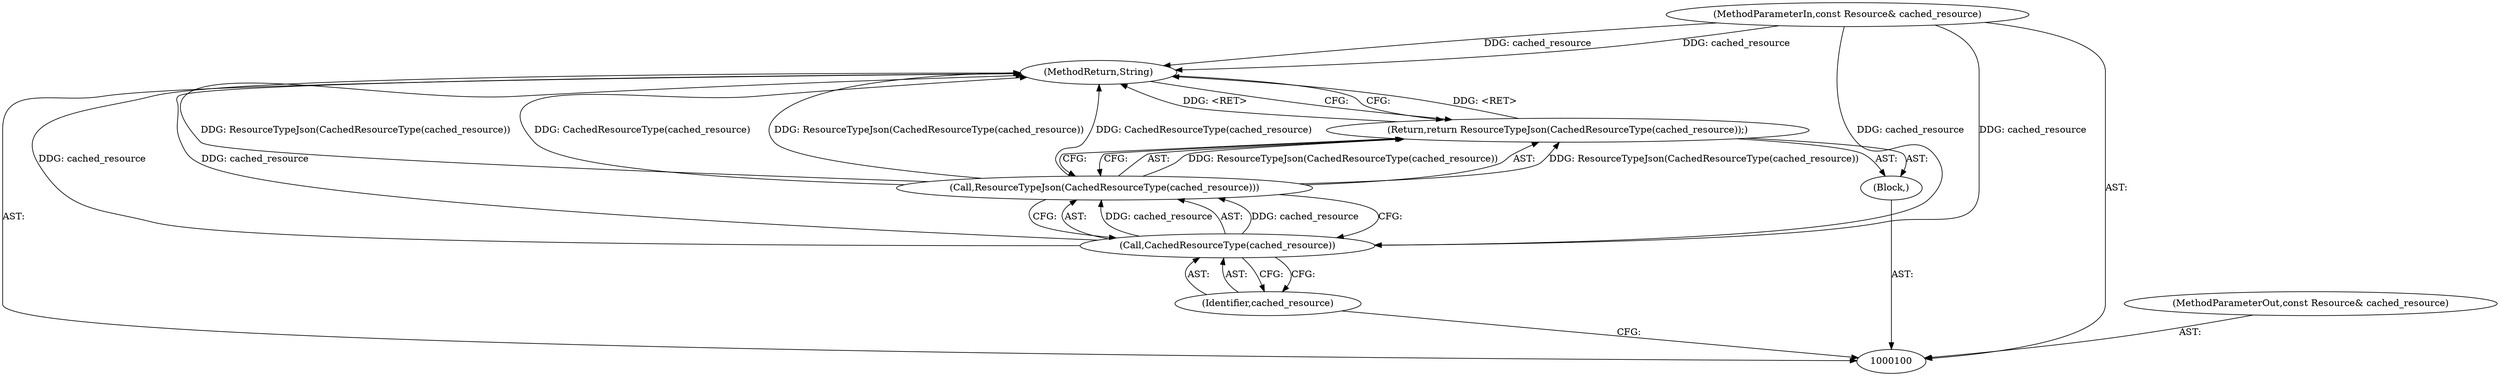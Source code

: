 digraph "1_Chrome_1c40f9042ae2d6ee7483d72998aabb5e73b2ff60_4" {
"1000107" [label="(MethodReturn,String)"];
"1000102" [label="(Block,)"];
"1000101" [label="(MethodParameterIn,const Resource& cached_resource)"];
"1000120" [label="(MethodParameterOut,const Resource& cached_resource)"];
"1000103" [label="(Return,return ResourceTypeJson(CachedResourceType(cached_resource));)"];
"1000105" [label="(Call,CachedResourceType(cached_resource))"];
"1000106" [label="(Identifier,cached_resource)"];
"1000104" [label="(Call,ResourceTypeJson(CachedResourceType(cached_resource)))"];
"1000107" -> "1000100"  [label="AST: "];
"1000107" -> "1000103"  [label="CFG: "];
"1000103" -> "1000107"  [label="DDG: <RET>"];
"1000104" -> "1000107"  [label="DDG: ResourceTypeJson(CachedResourceType(cached_resource))"];
"1000104" -> "1000107"  [label="DDG: CachedResourceType(cached_resource)"];
"1000105" -> "1000107"  [label="DDG: cached_resource"];
"1000101" -> "1000107"  [label="DDG: cached_resource"];
"1000102" -> "1000100"  [label="AST: "];
"1000103" -> "1000102"  [label="AST: "];
"1000101" -> "1000100"  [label="AST: "];
"1000101" -> "1000107"  [label="DDG: cached_resource"];
"1000101" -> "1000105"  [label="DDG: cached_resource"];
"1000120" -> "1000100"  [label="AST: "];
"1000103" -> "1000102"  [label="AST: "];
"1000103" -> "1000104"  [label="CFG: "];
"1000104" -> "1000103"  [label="AST: "];
"1000107" -> "1000103"  [label="CFG: "];
"1000103" -> "1000107"  [label="DDG: <RET>"];
"1000104" -> "1000103"  [label="DDG: ResourceTypeJson(CachedResourceType(cached_resource))"];
"1000105" -> "1000104"  [label="AST: "];
"1000105" -> "1000106"  [label="CFG: "];
"1000106" -> "1000105"  [label="AST: "];
"1000104" -> "1000105"  [label="CFG: "];
"1000105" -> "1000107"  [label="DDG: cached_resource"];
"1000105" -> "1000104"  [label="DDG: cached_resource"];
"1000101" -> "1000105"  [label="DDG: cached_resource"];
"1000106" -> "1000105"  [label="AST: "];
"1000106" -> "1000100"  [label="CFG: "];
"1000105" -> "1000106"  [label="CFG: "];
"1000104" -> "1000103"  [label="AST: "];
"1000104" -> "1000105"  [label="CFG: "];
"1000105" -> "1000104"  [label="AST: "];
"1000103" -> "1000104"  [label="CFG: "];
"1000104" -> "1000107"  [label="DDG: ResourceTypeJson(CachedResourceType(cached_resource))"];
"1000104" -> "1000107"  [label="DDG: CachedResourceType(cached_resource)"];
"1000104" -> "1000103"  [label="DDG: ResourceTypeJson(CachedResourceType(cached_resource))"];
"1000105" -> "1000104"  [label="DDG: cached_resource"];
}
